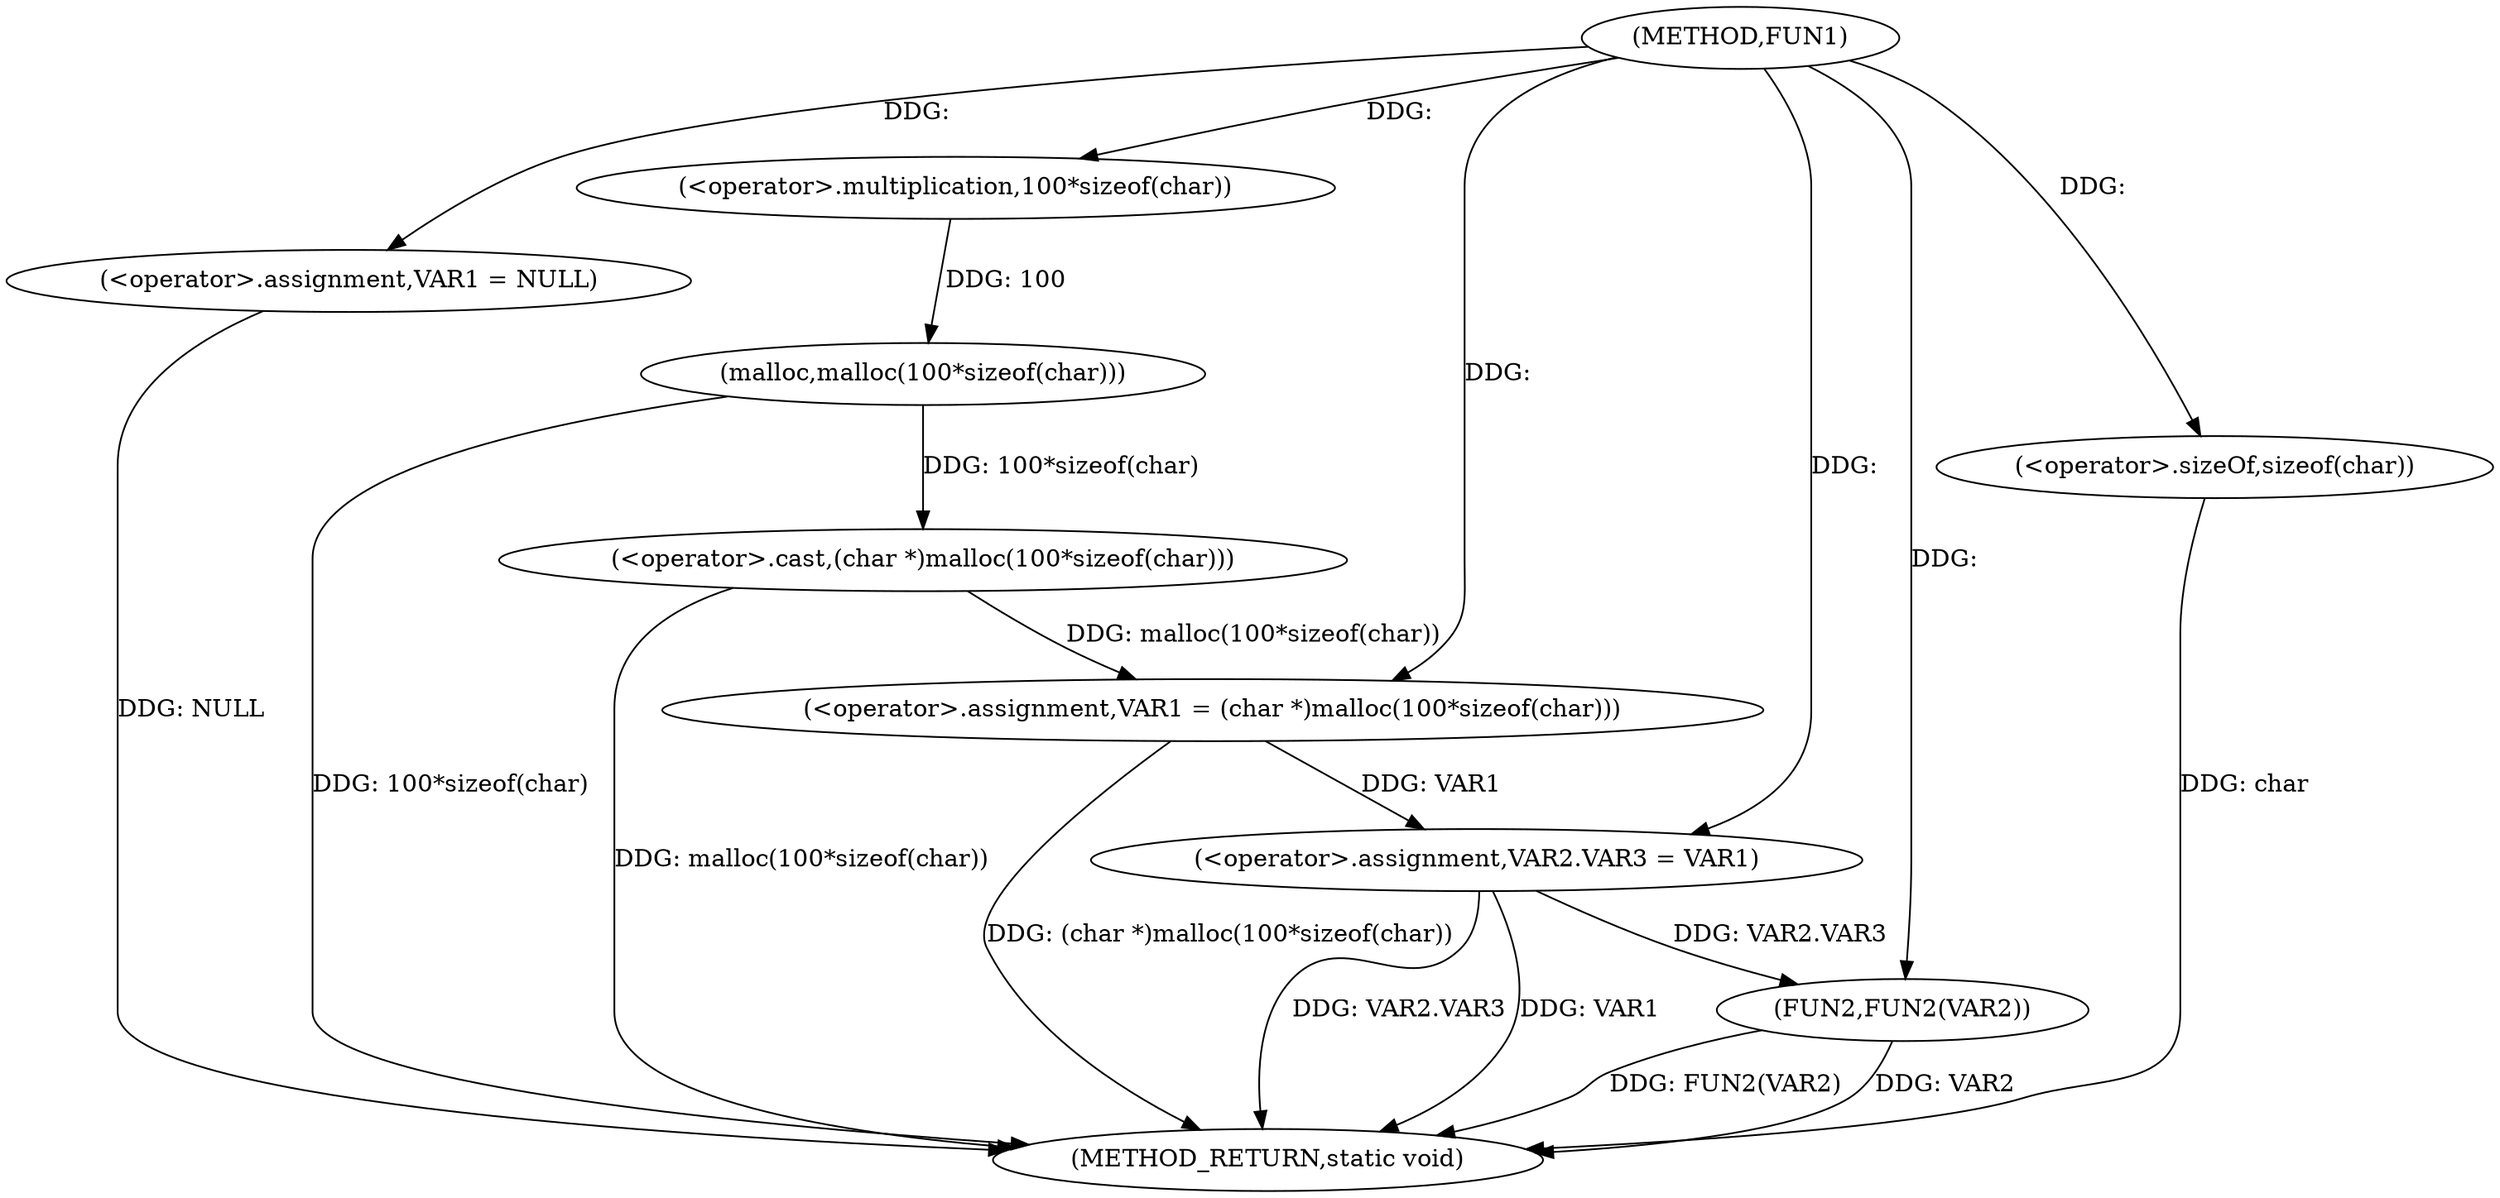 digraph FUN1 {  
"1000100" [label = "(METHOD,FUN1)" ]
"1000123" [label = "(METHOD_RETURN,static void)" ]
"1000104" [label = "(<operator>.assignment,VAR1 = NULL)" ]
"1000107" [label = "(<operator>.assignment,VAR1 = (char *)malloc(100*sizeof(char)))" ]
"1000109" [label = "(<operator>.cast,(char *)malloc(100*sizeof(char)))" ]
"1000111" [label = "(malloc,malloc(100*sizeof(char)))" ]
"1000112" [label = "(<operator>.multiplication,100*sizeof(char))" ]
"1000114" [label = "(<operator>.sizeOf,sizeof(char))" ]
"1000116" [label = "(<operator>.assignment,VAR2.VAR3 = VAR1)" ]
"1000121" [label = "(FUN2,FUN2(VAR2))" ]
  "1000116" -> "1000123"  [ label = "DDG: VAR2.VAR3"] 
  "1000111" -> "1000123"  [ label = "DDG: 100*sizeof(char)"] 
  "1000116" -> "1000123"  [ label = "DDG: VAR1"] 
  "1000121" -> "1000123"  [ label = "DDG: VAR2"] 
  "1000114" -> "1000123"  [ label = "DDG: char"] 
  "1000121" -> "1000123"  [ label = "DDG: FUN2(VAR2)"] 
  "1000109" -> "1000123"  [ label = "DDG: malloc(100*sizeof(char))"] 
  "1000104" -> "1000123"  [ label = "DDG: NULL"] 
  "1000107" -> "1000123"  [ label = "DDG: (char *)malloc(100*sizeof(char))"] 
  "1000100" -> "1000104"  [ label = "DDG: "] 
  "1000109" -> "1000107"  [ label = "DDG: malloc(100*sizeof(char))"] 
  "1000100" -> "1000107"  [ label = "DDG: "] 
  "1000111" -> "1000109"  [ label = "DDG: 100*sizeof(char)"] 
  "1000112" -> "1000111"  [ label = "DDG: 100"] 
  "1000100" -> "1000112"  [ label = "DDG: "] 
  "1000100" -> "1000114"  [ label = "DDG: "] 
  "1000107" -> "1000116"  [ label = "DDG: VAR1"] 
  "1000100" -> "1000116"  [ label = "DDG: "] 
  "1000116" -> "1000121"  [ label = "DDG: VAR2.VAR3"] 
  "1000100" -> "1000121"  [ label = "DDG: "] 
}
